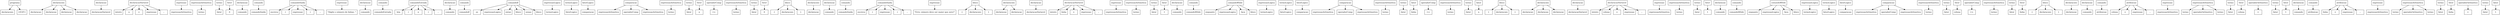 digraph AST {
  node [shape=box];
  node1 [label="programa"];
  node2 [label="declaracoes"];
  node1 -> node2;
  node3 [label="declaracoes"];
  node4 [label="declaracao"];
  node3 -> node4;
  node5 [label="declaracao"];
  node6 [label="declaracaoVariavel"];
  node5 -> node6;
  node7 [label="declaracaoVariavel"];
  node8 [label="inteiro"];
  node7 -> node8;
  node9 [label="n"];
  node7 -> node9;
  node10 [label="="];
  node7 -> node10;
  node11 [label="expressao"];
  node7 -> node11;
  node12 [label="expressao"];
  node13 [label="expressaoAritmetica"];
  node12 -> node13;
  node14 [label="expressaoAritmetica"];
  node15 [label="termo"];
  node14 -> node15;
  node16 [label="termo"];
  node17 [label="fator"];
  node16 -> node17;
  node18 [label="fator"];
  node19 [label="0"];
  node18 -> node19;
  node20 [label=";"];
  node7 -> node20;
  node21 [label="declaracao"];
  node3 -> node21;
  node22 [label="declaracao"];
  node23 [label="comando"];
  node22 -> node23;
  node24 [label="comando"];
  node25 [label="comandoSaida"];
  node24 -> node25;
  node26 [label="comandoSaida"];
  node27 [label="escreva"];
  node26 -> node27;
  node28 [label="("];
  node26 -> node28;
  node29 [label="expressao"];
  node26 -> node29;
  node30 [label="expressao"];
  node31 [label="\"Digite o número de linhas: \""];
  node30 -> node31;
  node32 [label=")"];
  node26 -> node32;
  node33 [label=";"];
  node26 -> node33;
  node34 [label="declaracao"];
  node3 -> node34;
  node35 [label="declaracao"];
  node36 [label="comando"];
  node35 -> node36;
  node37 [label="comando"];
  node38 [label="comandoEntrada"];
  node37 -> node38;
  node39 [label="comandoEntrada"];
  node40 [label="leia"];
  node39 -> node40;
  node41 [label="("];
  node39 -> node41;
  node42 [label="n"];
  node39 -> node42;
  node43 [label=")"];
  node39 -> node43;
  node44 [label=";"];
  node39 -> node44;
  node45 [label="declaracao"];
  node3 -> node45;
  node46 [label="declaracao"];
  node47 [label="comando"];
  node46 -> node47;
  node48 [label="comando"];
  node49 [label="comandoIf"];
  node48 -> node49;
  node50 [label="comandoIf"];
  node51 [label="se"];
  node50 -> node51;
  node52 [label="expressaoLogica"];
  node50 -> node52;
  node53 [label="expressaoLogica"];
  node54 [label="termoLogico"];
  node53 -> node54;
  node55 [label="termoLogico"];
  node56 [label="fatorLogico"];
  node55 -> node56;
  node57 [label="fatorLogico"];
  node58 [label="comparacao"];
  node57 -> node58;
  node59 [label="comparacao"];
  node60 [label="expressaoAritmetica"];
  node59 -> node60;
  node61 [label="expressaoAritmetica"];
  node62 [label="termo"];
  node61 -> node62;
  node63 [label="termo"];
  node64 [label="fator"];
  node63 -> node64;
  node65 [label="fator"];
  node66 [label="n"];
  node65 -> node66;
  node67 [label="operadorComp"];
  node59 -> node67;
  node68 [label="operadorComp"];
  node69 [label="<="];
  node68 -> node69;
  node70 [label="expressaoAritmetica"];
  node59 -> node70;
  node71 [label="expressaoAritmetica"];
  node72 [label="termo"];
  node71 -> node72;
  node73 [label="termo"];
  node74 [label="fator"];
  node73 -> node74;
  node75 [label="fator"];
  node76 [label="0"];
  node75 -> node76;
  node77 [label="entao"];
  node50 -> node77;
  node78 [label="bloco"];
  node50 -> node78;
  node79 [label="bloco"];
  node80 [label="{"];
  node79 -> node80;
  node81 [label="declaracoes"];
  node79 -> node81;
  node82 [label="declaracoes"];
  node83 [label="declaracao"];
  node82 -> node83;
  node84 [label="declaracao"];
  node85 [label="comando"];
  node84 -> node85;
  node86 [label="comando"];
  node87 [label="comandoSaida"];
  node86 -> node87;
  node88 [label="comandoSaida"];
  node89 [label="escreva"];
  node88 -> node89;
  node90 [label="("];
  node88 -> node90;
  node91 [label="expressao"];
  node88 -> node91;
  node92 [label="expressao"];
  node93 [label="\"Erro: número deve ser maior que zero!\""];
  node92 -> node93;
  node94 [label=")"];
  node88 -> node94;
  node95 [label=";"];
  node88 -> node95;
  node96 [label="}"];
  node79 -> node96;
  node97 [label="senao"];
  node50 -> node97;
  node98 [label="bloco"];
  node50 -> node98;
  node99 [label="bloco"];
  node100 [label="{"];
  node99 -> node100;
  node101 [label="declaracoes"];
  node99 -> node101;
  node102 [label="declaracoes"];
  node103 [label="declaracao"];
  node102 -> node103;
  node104 [label="declaracao"];
  node105 [label="declaracaoVariavel"];
  node104 -> node105;
  node106 [label="declaracaoVariavel"];
  node107 [label="inteiro"];
  node106 -> node107;
  node108 [label="linha"];
  node106 -> node108;
  node109 [label="="];
  node106 -> node109;
  node110 [label="expressao"];
  node106 -> node110;
  node111 [label="expressao"];
  node112 [label="expressaoAritmetica"];
  node111 -> node112;
  node113 [label="expressaoAritmetica"];
  node114 [label="termo"];
  node113 -> node114;
  node115 [label="termo"];
  node116 [label="fator"];
  node115 -> node116;
  node117 [label="fator"];
  node118 [label="1"];
  node117 -> node118;
  node119 [label=";"];
  node106 -> node119;
  node120 [label="declaracao"];
  node102 -> node120;
  node121 [label="declaracao"];
  node122 [label="comando"];
  node121 -> node122;
  node123 [label="comando"];
  node124 [label="comandoWhile"];
  node123 -> node124;
  node125 [label="comandoWhile"];
  node126 [label="enquanto"];
  node125 -> node126;
  node127 [label="expressaoLogica"];
  node125 -> node127;
  node128 [label="expressaoLogica"];
  node129 [label="termoLogico"];
  node128 -> node129;
  node130 [label="termoLogico"];
  node131 [label="fatorLogico"];
  node130 -> node131;
  node132 [label="fatorLogico"];
  node133 [label="comparacao"];
  node132 -> node133;
  node134 [label="comparacao"];
  node135 [label="expressaoAritmetica"];
  node134 -> node135;
  node136 [label="expressaoAritmetica"];
  node137 [label="termo"];
  node136 -> node137;
  node138 [label="termo"];
  node139 [label="fator"];
  node138 -> node139;
  node140 [label="fator"];
  node141 [label="linha"];
  node140 -> node141;
  node142 [label="operadorComp"];
  node134 -> node142;
  node143 [label="operadorComp"];
  node144 [label="<="];
  node143 -> node144;
  node145 [label="expressaoAritmetica"];
  node134 -> node145;
  node146 [label="expressaoAritmetica"];
  node147 [label="termo"];
  node146 -> node147;
  node148 [label="termo"];
  node149 [label="fator"];
  node148 -> node149;
  node150 [label="fator"];
  node151 [label="n"];
  node150 -> node151;
  node152 [label="faca"];
  node125 -> node152;
  node153 [label="bloco"];
  node125 -> node153;
  node154 [label="bloco"];
  node155 [label="{"];
  node154 -> node155;
  node156 [label="declaracoes"];
  node154 -> node156;
  node157 [label="declaracoes"];
  node158 [label="declaracao"];
  node157 -> node158;
  node159 [label="declaracao"];
  node160 [label="declaracaoVariavel"];
  node159 -> node160;
  node161 [label="declaracaoVariavel"];
  node162 [label="inteiro"];
  node161 -> node162;
  node163 [label="coluna"];
  node161 -> node163;
  node164 [label="="];
  node161 -> node164;
  node165 [label="expressao"];
  node161 -> node165;
  node166 [label="expressao"];
  node167 [label="expressaoAritmetica"];
  node166 -> node167;
  node168 [label="expressaoAritmetica"];
  node169 [label="termo"];
  node168 -> node169;
  node170 [label="termo"];
  node171 [label="fator"];
  node170 -> node171;
  node172 [label="fator"];
  node173 [label="1"];
  node172 -> node173;
  node174 [label=";"];
  node161 -> node174;
  node175 [label="declaracao"];
  node157 -> node175;
  node176 [label="declaracao"];
  node177 [label="comando"];
  node176 -> node177;
  node178 [label="comando"];
  node179 [label="comandoWhile"];
  node178 -> node179;
  node180 [label="comandoWhile"];
  node181 [label="enquanto"];
  node180 -> node181;
  node182 [label="expressaoLogica"];
  node180 -> node182;
  node183 [label="expressaoLogica"];
  node184 [label="termoLogico"];
  node183 -> node184;
  node185 [label="termoLogico"];
  node186 [label="fatorLogico"];
  node185 -> node186;
  node187 [label="fatorLogico"];
  node188 [label="comparacao"];
  node187 -> node188;
  node189 [label="comparacao"];
  node190 [label="expressaoAritmetica"];
  node189 -> node190;
  node191 [label="expressaoAritmetica"];
  node192 [label="termo"];
  node191 -> node192;
  node193 [label="termo"];
  node194 [label="fator"];
  node193 -> node194;
  node195 [label="fator"];
  node196 [label="coluna"];
  node195 -> node196;
  node197 [label="operadorComp"];
  node189 -> node197;
  node198 [label="operadorComp"];
  node199 [label="<="];
  node198 -> node199;
  node200 [label="expressaoAritmetica"];
  node189 -> node200;
  node201 [label="expressaoAritmetica"];
  node202 [label="termo"];
  node201 -> node202;
  node203 [label="termo"];
  node204 [label="fator"];
  node203 -> node204;
  node205 [label="fator"];
  node206 [label="linha"];
  node205 -> node206;
  node207 [label="faca"];
  node180 -> node207;
  node208 [label="bloco"];
  node180 -> node208;
  node209 [label="bloco"];
  node210 [label="{"];
  node209 -> node210;
  node211 [label="declaracoes"];
  node209 -> node211;
  node212 [label="declaracoes"];
  node213 [label="declaracao"];
  node212 -> node213;
  node214 [label="declaracao"];
  node215 [label="comando"];
  node214 -> node215;
  node216 [label="comando"];
  node217 [label="atribuicao"];
  node216 -> node217;
  node218 [label="atribuicao"];
  node219 [label="coluna"];
  node218 -> node219;
  node220 [label="="];
  node218 -> node220;
  node221 [label="expressao"];
  node218 -> node221;
  node222 [label="expressao"];
  node223 [label="expressaoAritmetica"];
  node222 -> node223;
  node224 [label="expressaoAritmetica"];
  node225 [label="termo"];
  node224 -> node225;
  node226 [label="termo"];
  node227 [label="fator"];
  node226 -> node227;
  node228 [label="fator"];
  node229 [label="coluna"];
  node228 -> node229;
  node230 [label="operadorAritmetico"];
  node224 -> node230;
  node231 [label="operadorAritmetico"];
  node232 [label="+"];
  node231 -> node232;
  node233 [label="termo"];
  node224 -> node233;
  node234 [label="termo"];
  node235 [label="fator"];
  node234 -> node235;
  node236 [label="fator"];
  node237 [label="1"];
  node236 -> node237;
  node238 [label=";"];
  node218 -> node238;
  node239 [label="}"];
  node209 -> node239;
  node240 [label="declaracao"];
  node157 -> node240;
  node241 [label="declaracao"];
  node242 [label="comando"];
  node241 -> node242;
  node243 [label="comando"];
  node244 [label="atribuicao"];
  node243 -> node244;
  node245 [label="atribuicao"];
  node246 [label="linha"];
  node245 -> node246;
  node247 [label="="];
  node245 -> node247;
  node248 [label="expressao"];
  node245 -> node248;
  node249 [label="expressao"];
  node250 [label="expressaoAritmetica"];
  node249 -> node250;
  node251 [label="expressaoAritmetica"];
  node252 [label="termo"];
  node251 -> node252;
  node253 [label="termo"];
  node254 [label="fator"];
  node253 -> node254;
  node255 [label="fator"];
  node256 [label="linha"];
  node255 -> node256;
  node257 [label="operadorAritmetico"];
  node251 -> node257;
  node258 [label="operadorAritmetico"];
  node259 [label="+"];
  node258 -> node259;
  node260 [label="termo"];
  node251 -> node260;
  node261 [label="termo"];
  node262 [label="fator"];
  node261 -> node262;
  node263 [label="fator"];
  node264 [label="1"];
  node263 -> node264;
  node265 [label=";"];
  node245 -> node265;
  node266 [label="}"];
  node154 -> node266;
  node267 [label="}"];
  node99 -> node267;
  node268 [label="<EOF>"];
  node1 -> node268;
}
